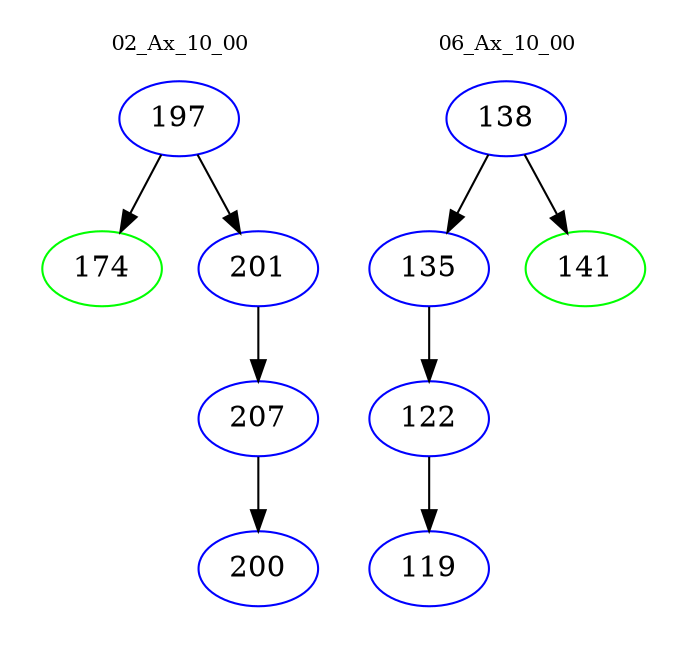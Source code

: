digraph{
subgraph cluster_0 {
color = white
label = "02_Ax_10_00";
fontsize=10;
T0_197 [label="197", color="blue"]
T0_197 -> T0_174 [color="black"]
T0_174 [label="174", color="green"]
T0_197 -> T0_201 [color="black"]
T0_201 [label="201", color="blue"]
T0_201 -> T0_207 [color="black"]
T0_207 [label="207", color="blue"]
T0_207 -> T0_200 [color="black"]
T0_200 [label="200", color="blue"]
}
subgraph cluster_1 {
color = white
label = "06_Ax_10_00";
fontsize=10;
T1_138 [label="138", color="blue"]
T1_138 -> T1_135 [color="black"]
T1_135 [label="135", color="blue"]
T1_135 -> T1_122 [color="black"]
T1_122 [label="122", color="blue"]
T1_122 -> T1_119 [color="black"]
T1_119 [label="119", color="blue"]
T1_138 -> T1_141 [color="black"]
T1_141 [label="141", color="green"]
}
}
